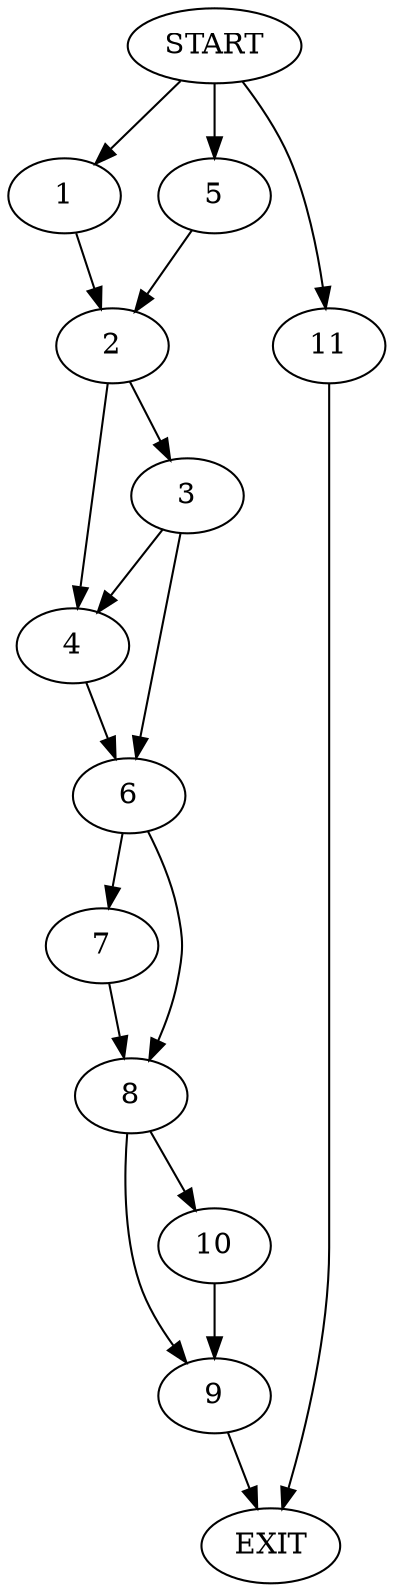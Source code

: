 digraph {
0 [label="START"]
12 [label="EXIT"]
0 -> 1
1 -> 2
2 -> 3
2 -> 4
0 -> 5
5 -> 2
3 -> 6
3 -> 4
4 -> 6
6 -> 7
6 -> 8
8 -> 9
8 -> 10
7 -> 8
10 -> 9
9 -> 12
0 -> 11
11 -> 12
}
